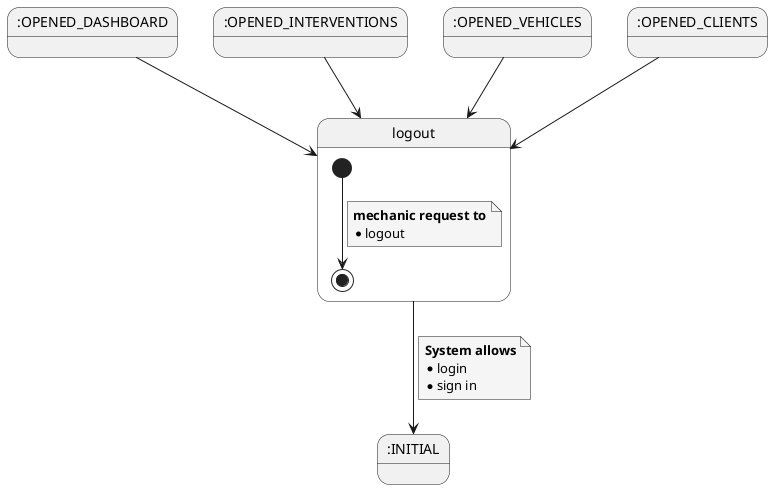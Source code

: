 @startuml

skinparam {
    NoteBackgroundColor #whiteSmoke
}

state initial as ":INITIAL"

state start1 as ":OPENED_DASHBOARD"
state start2 as ":OPENED_INTERVENTIONS"
state start3 as ":OPENED_VEHICLES"
state start4 as ":OPENED_CLIENTS"

start1 --> logout
start2 --> logout
start3 --> logout
start4 --> logout

state logout {
[*] --> [*]
    note on link
    <b>mechanic request to</b>
    * logout
    end note
}
logout --> initial
note on link
    <b>System allows</b>
    * login
    * sign in
end note



@enduml
